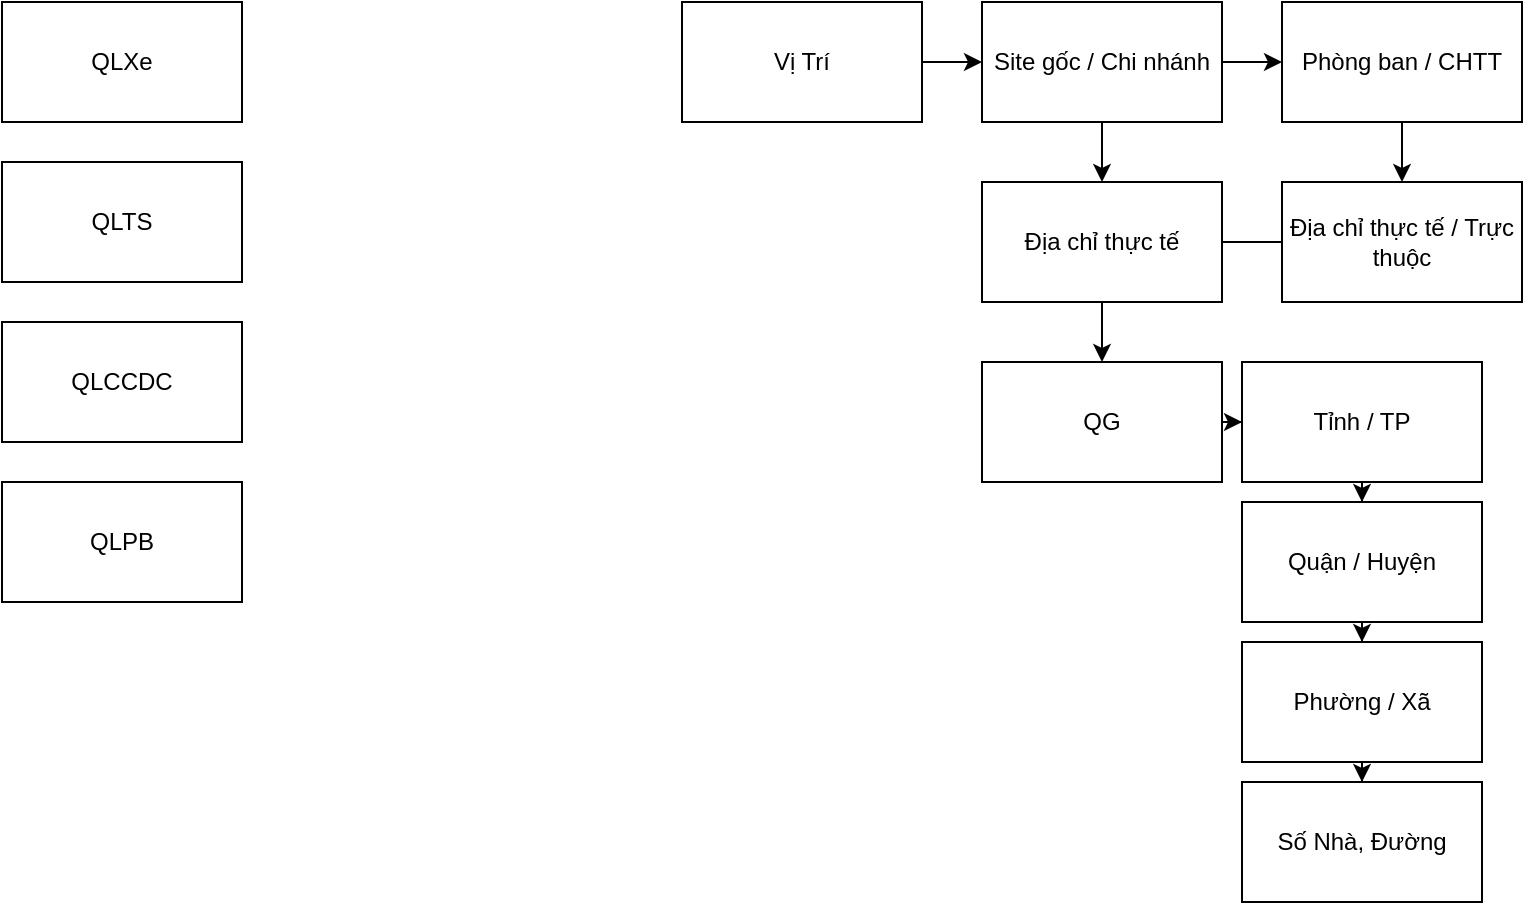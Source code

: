 <mxfile version="24.0.5" type="github">
  <diagram name="Trang-1" id="6WqdI3NEc1mItbDLKokB">
    <mxGraphModel dx="1034" dy="724" grid="1" gridSize="10" guides="1" tooltips="1" connect="1" arrows="1" fold="1" page="1" pageScale="1" pageWidth="827" pageHeight="1169" math="0" shadow="0">
      <root>
        <mxCell id="0" />
        <mxCell id="1" parent="0" />
        <mxCell id="uQeBqYyg12_eveGrQPS6-1" value="QLXe" style="rounded=0;whiteSpace=wrap;html=1;" vertex="1" parent="1">
          <mxGeometry x="40" y="40" width="120" height="60" as="geometry" />
        </mxCell>
        <mxCell id="uQeBqYyg12_eveGrQPS6-2" value="QLTS" style="rounded=0;whiteSpace=wrap;html=1;" vertex="1" parent="1">
          <mxGeometry x="40" y="120" width="120" height="60" as="geometry" />
        </mxCell>
        <mxCell id="uQeBqYyg12_eveGrQPS6-3" value="QLCCDC" style="rounded=0;whiteSpace=wrap;html=1;" vertex="1" parent="1">
          <mxGeometry x="40" y="200" width="120" height="60" as="geometry" />
        </mxCell>
        <mxCell id="uQeBqYyg12_eveGrQPS6-4" value="QLPB" style="rounded=0;whiteSpace=wrap;html=1;" vertex="1" parent="1">
          <mxGeometry x="40" y="280" width="120" height="60" as="geometry" />
        </mxCell>
        <mxCell id="uQeBqYyg12_eveGrQPS6-7" value="" style="edgeStyle=orthogonalEdgeStyle;rounded=0;orthogonalLoop=1;jettySize=auto;html=1;" edge="1" parent="1" source="uQeBqYyg12_eveGrQPS6-5" target="uQeBqYyg12_eveGrQPS6-6">
          <mxGeometry relative="1" as="geometry" />
        </mxCell>
        <mxCell id="uQeBqYyg12_eveGrQPS6-5" value="Vị Trí" style="rounded=0;whiteSpace=wrap;html=1;" vertex="1" parent="1">
          <mxGeometry x="380" y="40" width="120" height="60" as="geometry" />
        </mxCell>
        <mxCell id="uQeBqYyg12_eveGrQPS6-9" value="" style="edgeStyle=orthogonalEdgeStyle;rounded=0;orthogonalLoop=1;jettySize=auto;html=1;" edge="1" parent="1" source="uQeBqYyg12_eveGrQPS6-6" target="uQeBqYyg12_eveGrQPS6-8">
          <mxGeometry relative="1" as="geometry" />
        </mxCell>
        <mxCell id="uQeBqYyg12_eveGrQPS6-11" value="" style="edgeStyle=orthogonalEdgeStyle;rounded=0;orthogonalLoop=1;jettySize=auto;html=1;" edge="1" parent="1" source="uQeBqYyg12_eveGrQPS6-6" target="uQeBqYyg12_eveGrQPS6-10">
          <mxGeometry relative="1" as="geometry" />
        </mxCell>
        <mxCell id="uQeBqYyg12_eveGrQPS6-6" value="Site gốc / Chi nhánh" style="rounded=0;whiteSpace=wrap;html=1;" vertex="1" parent="1">
          <mxGeometry x="530" y="40" width="120" height="60" as="geometry" />
        </mxCell>
        <mxCell id="uQeBqYyg12_eveGrQPS6-13" value="" style="edgeStyle=orthogonalEdgeStyle;rounded=0;orthogonalLoop=1;jettySize=auto;html=1;" edge="1" parent="1" source="uQeBqYyg12_eveGrQPS6-8" target="uQeBqYyg12_eveGrQPS6-12">
          <mxGeometry relative="1" as="geometry" />
        </mxCell>
        <mxCell id="uQeBqYyg12_eveGrQPS6-8" value="Phòng ban / CHTT" style="rounded=0;whiteSpace=wrap;html=1;" vertex="1" parent="1">
          <mxGeometry x="680" y="40" width="120" height="60" as="geometry" />
        </mxCell>
        <mxCell id="uQeBqYyg12_eveGrQPS6-17" value="" style="edgeStyle=orthogonalEdgeStyle;rounded=0;orthogonalLoop=1;jettySize=auto;html=1;" edge="1" parent="1" source="uQeBqYyg12_eveGrQPS6-10" target="uQeBqYyg12_eveGrQPS6-16">
          <mxGeometry relative="1" as="geometry" />
        </mxCell>
        <mxCell id="uQeBqYyg12_eveGrQPS6-10" value="Địa chỉ thực tế" style="rounded=0;whiteSpace=wrap;html=1;" vertex="1" parent="1">
          <mxGeometry x="530" y="130" width="120" height="60" as="geometry" />
        </mxCell>
        <mxCell id="uQeBqYyg12_eveGrQPS6-12" value="Địa chỉ thực tế / Trực thuộc" style="rounded=0;whiteSpace=wrap;html=1;" vertex="1" parent="1">
          <mxGeometry x="680" y="130" width="120" height="60" as="geometry" />
        </mxCell>
        <mxCell id="uQeBqYyg12_eveGrQPS6-15" value="" style="endArrow=none;html=1;rounded=0;exitX=1;exitY=0.5;exitDx=0;exitDy=0;entryX=0;entryY=0.5;entryDx=0;entryDy=0;" edge="1" parent="1" source="uQeBqYyg12_eveGrQPS6-10" target="uQeBqYyg12_eveGrQPS6-12">
          <mxGeometry width="50" height="50" relative="1" as="geometry">
            <mxPoint x="390" y="400" as="sourcePoint" />
            <mxPoint x="440" y="350" as="targetPoint" />
          </mxGeometry>
        </mxCell>
        <mxCell id="uQeBqYyg12_eveGrQPS6-19" value="" style="edgeStyle=orthogonalEdgeStyle;rounded=0;orthogonalLoop=1;jettySize=auto;html=1;" edge="1" parent="1" source="uQeBqYyg12_eveGrQPS6-16" target="uQeBqYyg12_eveGrQPS6-18">
          <mxGeometry relative="1" as="geometry" />
        </mxCell>
        <mxCell id="uQeBqYyg12_eveGrQPS6-16" value="QG" style="rounded=0;whiteSpace=wrap;html=1;" vertex="1" parent="1">
          <mxGeometry x="530" y="220" width="120" height="60" as="geometry" />
        </mxCell>
        <mxCell id="uQeBqYyg12_eveGrQPS6-21" value="" style="edgeStyle=orthogonalEdgeStyle;rounded=0;orthogonalLoop=1;jettySize=auto;html=1;" edge="1" parent="1" source="uQeBqYyg12_eveGrQPS6-18" target="uQeBqYyg12_eveGrQPS6-20">
          <mxGeometry relative="1" as="geometry" />
        </mxCell>
        <mxCell id="uQeBqYyg12_eveGrQPS6-18" value="Tỉnh / TP" style="rounded=0;whiteSpace=wrap;html=1;" vertex="1" parent="1">
          <mxGeometry x="660" y="220" width="120" height="60" as="geometry" />
        </mxCell>
        <mxCell id="uQeBqYyg12_eveGrQPS6-23" value="" style="edgeStyle=orthogonalEdgeStyle;rounded=0;orthogonalLoop=1;jettySize=auto;html=1;" edge="1" parent="1" source="uQeBqYyg12_eveGrQPS6-20" target="uQeBqYyg12_eveGrQPS6-22">
          <mxGeometry relative="1" as="geometry" />
        </mxCell>
        <mxCell id="uQeBqYyg12_eveGrQPS6-20" value="Quận / Huyện" style="whiteSpace=wrap;html=1;rounded=0;" vertex="1" parent="1">
          <mxGeometry x="660" y="290" width="120" height="60" as="geometry" />
        </mxCell>
        <mxCell id="uQeBqYyg12_eveGrQPS6-25" value="" style="edgeStyle=orthogonalEdgeStyle;rounded=0;orthogonalLoop=1;jettySize=auto;html=1;" edge="1" parent="1" source="uQeBqYyg12_eveGrQPS6-22" target="uQeBqYyg12_eveGrQPS6-24">
          <mxGeometry relative="1" as="geometry" />
        </mxCell>
        <mxCell id="uQeBqYyg12_eveGrQPS6-22" value="Phường / Xã" style="whiteSpace=wrap;html=1;rounded=0;" vertex="1" parent="1">
          <mxGeometry x="660" y="360" width="120" height="60" as="geometry" />
        </mxCell>
        <mxCell id="uQeBqYyg12_eveGrQPS6-24" value="Số Nhà, Đường" style="whiteSpace=wrap;html=1;rounded=0;" vertex="1" parent="1">
          <mxGeometry x="660" y="430" width="120" height="60" as="geometry" />
        </mxCell>
      </root>
    </mxGraphModel>
  </diagram>
</mxfile>

